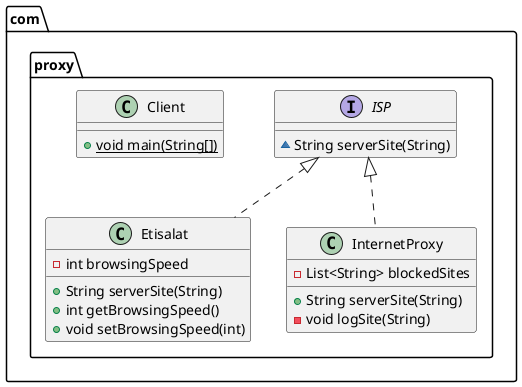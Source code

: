 @startuml
interface com.proxy.ISP {
~ String serverSite(String)
}
class com.proxy.Etisalat {
- int browsingSpeed
+ String serverSite(String)
+ int getBrowsingSpeed()
+ void setBrowsingSpeed(int)
}
class com.proxy.Client {
+ {static} void main(String[])
}
class com.proxy.InternetProxy {
- List<String> blockedSites
+ String serverSite(String)
- void logSite(String)
}


com.proxy.ISP <|.. com.proxy.Etisalat
com.proxy.ISP <|.. com.proxy.InternetProxy
@enduml